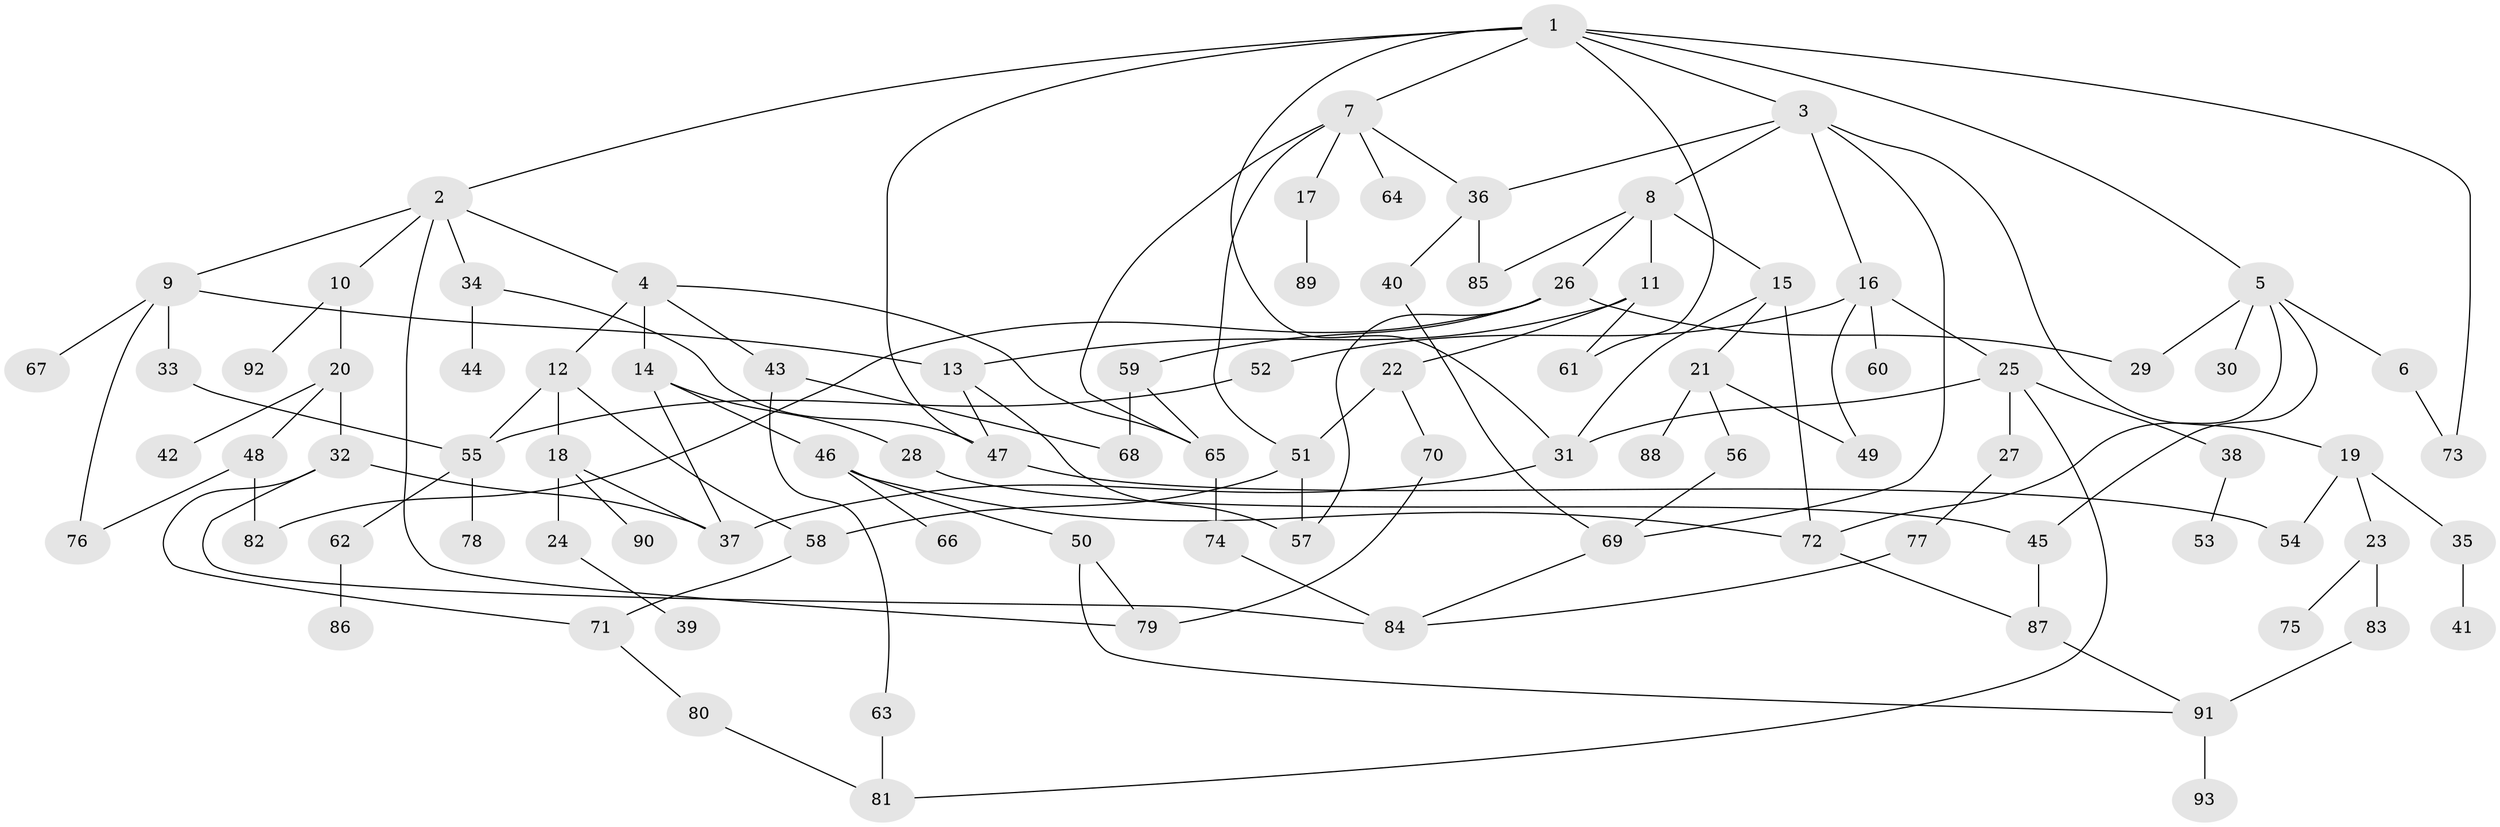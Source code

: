 // Generated by graph-tools (version 1.1) at 2025/49/03/09/25 03:49:25]
// undirected, 93 vertices, 134 edges
graph export_dot {
graph [start="1"]
  node [color=gray90,style=filled];
  1;
  2;
  3;
  4;
  5;
  6;
  7;
  8;
  9;
  10;
  11;
  12;
  13;
  14;
  15;
  16;
  17;
  18;
  19;
  20;
  21;
  22;
  23;
  24;
  25;
  26;
  27;
  28;
  29;
  30;
  31;
  32;
  33;
  34;
  35;
  36;
  37;
  38;
  39;
  40;
  41;
  42;
  43;
  44;
  45;
  46;
  47;
  48;
  49;
  50;
  51;
  52;
  53;
  54;
  55;
  56;
  57;
  58;
  59;
  60;
  61;
  62;
  63;
  64;
  65;
  66;
  67;
  68;
  69;
  70;
  71;
  72;
  73;
  74;
  75;
  76;
  77;
  78;
  79;
  80;
  81;
  82;
  83;
  84;
  85;
  86;
  87;
  88;
  89;
  90;
  91;
  92;
  93;
  1 -- 2;
  1 -- 3;
  1 -- 5;
  1 -- 7;
  1 -- 73;
  1 -- 47;
  1 -- 61;
  1 -- 31;
  2 -- 4;
  2 -- 9;
  2 -- 10;
  2 -- 34;
  2 -- 79;
  3 -- 8;
  3 -- 16;
  3 -- 19;
  3 -- 69;
  3 -- 36;
  4 -- 12;
  4 -- 14;
  4 -- 43;
  4 -- 65;
  5 -- 6;
  5 -- 30;
  5 -- 45;
  5 -- 72;
  5 -- 29;
  6 -- 73;
  7 -- 17;
  7 -- 36;
  7 -- 64;
  7 -- 65;
  7 -- 51;
  8 -- 11;
  8 -- 15;
  8 -- 26;
  8 -- 85;
  9 -- 13;
  9 -- 33;
  9 -- 67;
  9 -- 76;
  10 -- 20;
  10 -- 92;
  11 -- 22;
  11 -- 61;
  11 -- 13;
  12 -- 18;
  12 -- 58;
  12 -- 55;
  13 -- 47;
  13 -- 57;
  14 -- 28;
  14 -- 37;
  14 -- 46;
  15 -- 21;
  15 -- 31;
  15 -- 72;
  16 -- 25;
  16 -- 52;
  16 -- 60;
  16 -- 49;
  17 -- 89;
  18 -- 24;
  18 -- 90;
  18 -- 37;
  19 -- 23;
  19 -- 35;
  19 -- 54;
  20 -- 32;
  20 -- 42;
  20 -- 48;
  21 -- 49;
  21 -- 56;
  21 -- 88;
  22 -- 51;
  22 -- 70;
  23 -- 75;
  23 -- 83;
  24 -- 39;
  25 -- 27;
  25 -- 38;
  25 -- 81;
  25 -- 31;
  26 -- 29;
  26 -- 59;
  26 -- 82;
  26 -- 57;
  27 -- 77;
  28 -- 45;
  31 -- 37;
  32 -- 71;
  32 -- 84;
  32 -- 37;
  33 -- 55;
  34 -- 44;
  34 -- 47;
  35 -- 41;
  36 -- 40;
  36 -- 85;
  38 -- 53;
  40 -- 69;
  43 -- 63;
  43 -- 68;
  45 -- 87;
  46 -- 50;
  46 -- 66;
  46 -- 72;
  47 -- 54;
  48 -- 76;
  48 -- 82;
  50 -- 91;
  50 -- 79;
  51 -- 57;
  51 -- 58;
  52 -- 55;
  55 -- 62;
  55 -- 78;
  56 -- 69;
  58 -- 71;
  59 -- 65;
  59 -- 68;
  62 -- 86;
  63 -- 81;
  65 -- 74;
  69 -- 84;
  70 -- 79;
  71 -- 80;
  72 -- 87;
  74 -- 84;
  77 -- 84;
  80 -- 81;
  83 -- 91;
  87 -- 91;
  91 -- 93;
}
